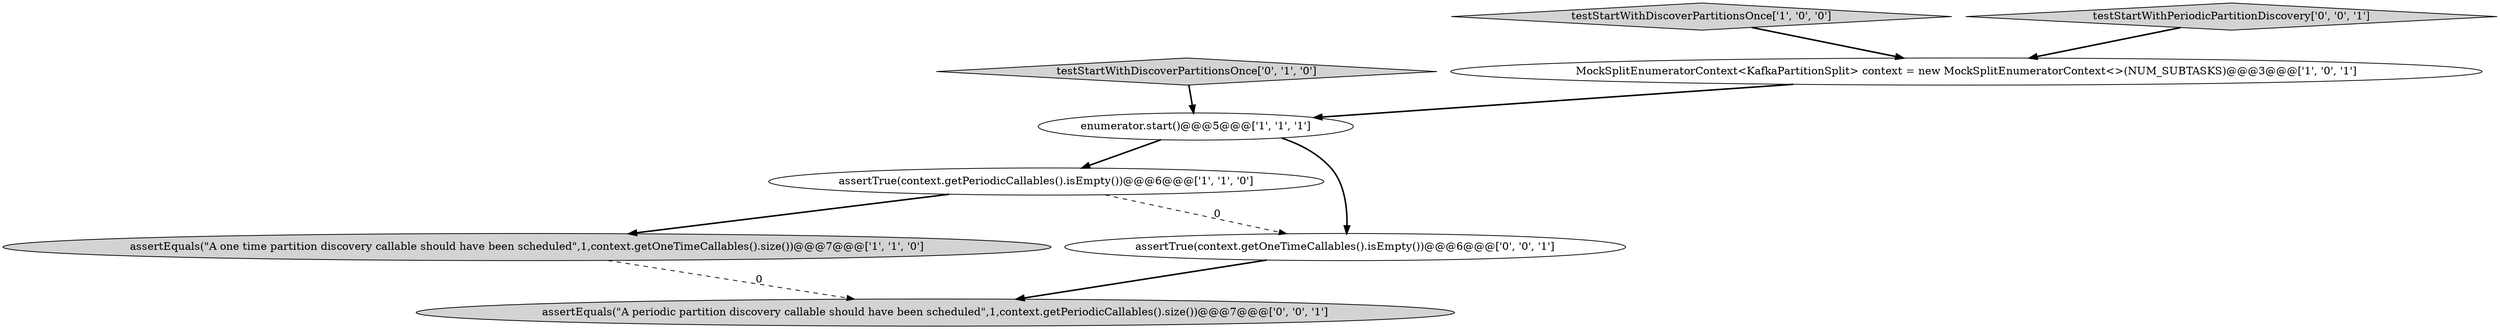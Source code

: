 digraph {
5 [style = filled, label = "testStartWithDiscoverPartitionsOnce['0', '1', '0']", fillcolor = lightgray, shape = diamond image = "AAA0AAABBB2BBB"];
6 [style = filled, label = "assertEquals(\"A periodic partition discovery callable should have been scheduled\",1,context.getPeriodicCallables().size())@@@7@@@['0', '0', '1']", fillcolor = lightgray, shape = ellipse image = "AAA0AAABBB3BBB"];
0 [style = filled, label = "assertTrue(context.getPeriodicCallables().isEmpty())@@@6@@@['1', '1', '0']", fillcolor = white, shape = ellipse image = "AAA0AAABBB1BBB"];
3 [style = filled, label = "enumerator.start()@@@5@@@['1', '1', '1']", fillcolor = white, shape = ellipse image = "AAA0AAABBB1BBB"];
8 [style = filled, label = "assertTrue(context.getOneTimeCallables().isEmpty())@@@6@@@['0', '0', '1']", fillcolor = white, shape = ellipse image = "AAA0AAABBB3BBB"];
4 [style = filled, label = "testStartWithDiscoverPartitionsOnce['1', '0', '0']", fillcolor = lightgray, shape = diamond image = "AAA0AAABBB1BBB"];
7 [style = filled, label = "testStartWithPeriodicPartitionDiscovery['0', '0', '1']", fillcolor = lightgray, shape = diamond image = "AAA0AAABBB3BBB"];
1 [style = filled, label = "MockSplitEnumeratorContext<KafkaPartitionSplit> context = new MockSplitEnumeratorContext<>(NUM_SUBTASKS)@@@3@@@['1', '0', '1']", fillcolor = white, shape = ellipse image = "AAA0AAABBB1BBB"];
2 [style = filled, label = "assertEquals(\"A one time partition discovery callable should have been scheduled\",1,context.getOneTimeCallables().size())@@@7@@@['1', '1', '0']", fillcolor = lightgray, shape = ellipse image = "AAA0AAABBB1BBB"];
1->3 [style = bold, label=""];
5->3 [style = bold, label=""];
0->8 [style = dashed, label="0"];
4->1 [style = bold, label=""];
8->6 [style = bold, label=""];
7->1 [style = bold, label=""];
3->8 [style = bold, label=""];
3->0 [style = bold, label=""];
0->2 [style = bold, label=""];
2->6 [style = dashed, label="0"];
}
